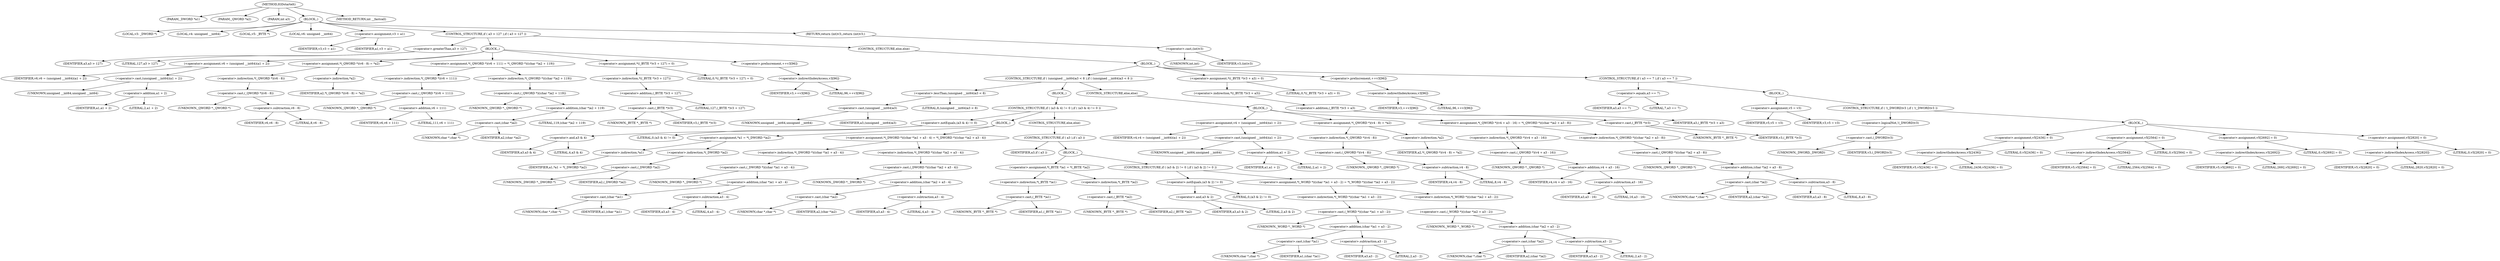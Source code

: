 digraph IGDstartelt {  
"1000105" [label = "(METHOD,IGDstartelt)" ]
"1000106" [label = "(PARAM,_DWORD *a1)" ]
"1000107" [label = "(PARAM,_QWORD *a2)" ]
"1000108" [label = "(PARAM,int a3)" ]
"1000109" [label = "(BLOCK,,)" ]
"1000110" [label = "(LOCAL,v3: _DWORD *)" ]
"1000111" [label = "(LOCAL,v4: unsigned __int64)" ]
"1000112" [label = "(LOCAL,v5: _BYTE *)" ]
"1000113" [label = "(LOCAL,v6: unsigned __int64)" ]
"1000114" [label = "(<operator>.assignment,v3 = a1)" ]
"1000115" [label = "(IDENTIFIER,v3,v3 = a1)" ]
"1000116" [label = "(IDENTIFIER,a1,v3 = a1)" ]
"1000117" [label = "(CONTROL_STRUCTURE,if ( a3 > 127 ),if ( a3 > 127 ))" ]
"1000118" [label = "(<operator>.greaterThan,a3 > 127)" ]
"1000119" [label = "(IDENTIFIER,a3,a3 > 127)" ]
"1000120" [label = "(LITERAL,127,a3 > 127)" ]
"1000121" [label = "(BLOCK,,)" ]
"1000122" [label = "(<operator>.assignment,v6 = (unsigned __int64)(a1 + 2))" ]
"1000123" [label = "(IDENTIFIER,v6,v6 = (unsigned __int64)(a1 + 2))" ]
"1000124" [label = "(<operator>.cast,(unsigned __int64)(a1 + 2))" ]
"1000125" [label = "(UNKNOWN,unsigned __int64,unsigned __int64)" ]
"1000126" [label = "(<operator>.addition,a1 + 2)" ]
"1000127" [label = "(IDENTIFIER,a1,a1 + 2)" ]
"1000128" [label = "(LITERAL,2,a1 + 2)" ]
"1000129" [label = "(<operator>.assignment,*(_QWORD *)(v6 - 8) = *a2)" ]
"1000130" [label = "(<operator>.indirection,*(_QWORD *)(v6 - 8))" ]
"1000131" [label = "(<operator>.cast,(_QWORD *)(v6 - 8))" ]
"1000132" [label = "(UNKNOWN,_QWORD *,_QWORD *)" ]
"1000133" [label = "(<operator>.subtraction,v6 - 8)" ]
"1000134" [label = "(IDENTIFIER,v6,v6 - 8)" ]
"1000135" [label = "(LITERAL,8,v6 - 8)" ]
"1000136" [label = "(<operator>.indirection,*a2)" ]
"1000137" [label = "(IDENTIFIER,a2,*(_QWORD *)(v6 - 8) = *a2)" ]
"1000138" [label = "(<operator>.assignment,*(_QWORD *)(v6 + 111) = *(_QWORD *)((char *)a2 + 119))" ]
"1000139" [label = "(<operator>.indirection,*(_QWORD *)(v6 + 111))" ]
"1000140" [label = "(<operator>.cast,(_QWORD *)(v6 + 111))" ]
"1000141" [label = "(UNKNOWN,_QWORD *,_QWORD *)" ]
"1000142" [label = "(<operator>.addition,v6 + 111)" ]
"1000143" [label = "(IDENTIFIER,v6,v6 + 111)" ]
"1000144" [label = "(LITERAL,111,v6 + 111)" ]
"1000145" [label = "(<operator>.indirection,*(_QWORD *)((char *)a2 + 119))" ]
"1000146" [label = "(<operator>.cast,(_QWORD *)((char *)a2 + 119))" ]
"1000147" [label = "(UNKNOWN,_QWORD *,_QWORD *)" ]
"1000148" [label = "(<operator>.addition,(char *)a2 + 119)" ]
"1000149" [label = "(<operator>.cast,(char *)a2)" ]
"1000150" [label = "(UNKNOWN,char *,char *)" ]
"1000151" [label = "(IDENTIFIER,a2,(char *)a2)" ]
"1000152" [label = "(LITERAL,119,(char *)a2 + 119)" ]
"1000153" [label = "(<operator>.assignment,*((_BYTE *)v3 + 127) = 0)" ]
"1000154" [label = "(<operator>.indirection,*((_BYTE *)v3 + 127))" ]
"1000155" [label = "(<operator>.addition,(_BYTE *)v3 + 127)" ]
"1000156" [label = "(<operator>.cast,(_BYTE *)v3)" ]
"1000157" [label = "(UNKNOWN,_BYTE *,_BYTE *)" ]
"1000158" [label = "(IDENTIFIER,v3,(_BYTE *)v3)" ]
"1000159" [label = "(LITERAL,127,(_BYTE *)v3 + 127)" ]
"1000160" [label = "(LITERAL,0,*((_BYTE *)v3 + 127) = 0)" ]
"1000161" [label = "(<operator>.preIncrement,++v3[96])" ]
"1000162" [label = "(<operator>.indirectIndexAccess,v3[96])" ]
"1000163" [label = "(IDENTIFIER,v3,++v3[96])" ]
"1000164" [label = "(LITERAL,96,++v3[96])" ]
"1000165" [label = "(CONTROL_STRUCTURE,else,else)" ]
"1000166" [label = "(BLOCK,,)" ]
"1000167" [label = "(CONTROL_STRUCTURE,if ( (unsigned __int64)a3 < 8 ),if ( (unsigned __int64)a3 < 8 ))" ]
"1000168" [label = "(<operator>.lessThan,(unsigned __int64)a3 < 8)" ]
"1000169" [label = "(<operator>.cast,(unsigned __int64)a3)" ]
"1000170" [label = "(UNKNOWN,unsigned __int64,unsigned __int64)" ]
"1000171" [label = "(IDENTIFIER,a3,(unsigned __int64)a3)" ]
"1000172" [label = "(LITERAL,8,(unsigned __int64)a3 < 8)" ]
"1000173" [label = "(BLOCK,,)" ]
"1000174" [label = "(CONTROL_STRUCTURE,if ( (a3 & 4) != 0 ),if ( (a3 & 4) != 0 ))" ]
"1000175" [label = "(<operator>.notEquals,(a3 & 4) != 0)" ]
"1000176" [label = "(<operator>.and,a3 & 4)" ]
"1000177" [label = "(IDENTIFIER,a3,a3 & 4)" ]
"1000178" [label = "(LITERAL,4,a3 & 4)" ]
"1000179" [label = "(LITERAL,0,(a3 & 4) != 0)" ]
"1000180" [label = "(BLOCK,,)" ]
"1000181" [label = "(<operator>.assignment,*a1 = *(_DWORD *)a2)" ]
"1000182" [label = "(<operator>.indirection,*a1)" ]
"1000183" [label = "(IDENTIFIER,a1,*a1 = *(_DWORD *)a2)" ]
"1000184" [label = "(<operator>.indirection,*(_DWORD *)a2)" ]
"1000185" [label = "(<operator>.cast,(_DWORD *)a2)" ]
"1000186" [label = "(UNKNOWN,_DWORD *,_DWORD *)" ]
"1000187" [label = "(IDENTIFIER,a2,(_DWORD *)a2)" ]
"1000188" [label = "(<operator>.assignment,*(_DWORD *)((char *)a1 + a3 - 4) = *(_DWORD *)((char *)a2 + a3 - 4))" ]
"1000189" [label = "(<operator>.indirection,*(_DWORD *)((char *)a1 + a3 - 4))" ]
"1000190" [label = "(<operator>.cast,(_DWORD *)((char *)a1 + a3 - 4))" ]
"1000191" [label = "(UNKNOWN,_DWORD *,_DWORD *)" ]
"1000192" [label = "(<operator>.addition,(char *)a1 + a3 - 4)" ]
"1000193" [label = "(<operator>.cast,(char *)a1)" ]
"1000194" [label = "(UNKNOWN,char *,char *)" ]
"1000195" [label = "(IDENTIFIER,a1,(char *)a1)" ]
"1000196" [label = "(<operator>.subtraction,a3 - 4)" ]
"1000197" [label = "(IDENTIFIER,a3,a3 - 4)" ]
"1000198" [label = "(LITERAL,4,a3 - 4)" ]
"1000199" [label = "(<operator>.indirection,*(_DWORD *)((char *)a2 + a3 - 4))" ]
"1000200" [label = "(<operator>.cast,(_DWORD *)((char *)a2 + a3 - 4))" ]
"1000201" [label = "(UNKNOWN,_DWORD *,_DWORD *)" ]
"1000202" [label = "(<operator>.addition,(char *)a2 + a3 - 4)" ]
"1000203" [label = "(<operator>.cast,(char *)a2)" ]
"1000204" [label = "(UNKNOWN,char *,char *)" ]
"1000205" [label = "(IDENTIFIER,a2,(char *)a2)" ]
"1000206" [label = "(<operator>.subtraction,a3 - 4)" ]
"1000207" [label = "(IDENTIFIER,a3,a3 - 4)" ]
"1000208" [label = "(LITERAL,4,a3 - 4)" ]
"1000209" [label = "(CONTROL_STRUCTURE,else,else)" ]
"1000210" [label = "(CONTROL_STRUCTURE,if ( a3 ),if ( a3 ))" ]
"1000211" [label = "(IDENTIFIER,a3,if ( a3 ))" ]
"1000212" [label = "(BLOCK,,)" ]
"1000213" [label = "(<operator>.assignment,*(_BYTE *)a1 = *(_BYTE *)a2)" ]
"1000214" [label = "(<operator>.indirection,*(_BYTE *)a1)" ]
"1000215" [label = "(<operator>.cast,(_BYTE *)a1)" ]
"1000216" [label = "(UNKNOWN,_BYTE *,_BYTE *)" ]
"1000217" [label = "(IDENTIFIER,a1,(_BYTE *)a1)" ]
"1000218" [label = "(<operator>.indirection,*(_BYTE *)a2)" ]
"1000219" [label = "(<operator>.cast,(_BYTE *)a2)" ]
"1000220" [label = "(UNKNOWN,_BYTE *,_BYTE *)" ]
"1000221" [label = "(IDENTIFIER,a2,(_BYTE *)a2)" ]
"1000222" [label = "(CONTROL_STRUCTURE,if ( (a3 & 2) != 0 ),if ( (a3 & 2) != 0 ))" ]
"1000223" [label = "(<operator>.notEquals,(a3 & 2) != 0)" ]
"1000224" [label = "(<operator>.and,a3 & 2)" ]
"1000225" [label = "(IDENTIFIER,a3,a3 & 2)" ]
"1000226" [label = "(LITERAL,2,a3 & 2)" ]
"1000227" [label = "(LITERAL,0,(a3 & 2) != 0)" ]
"1000228" [label = "(<operator>.assignment,*(_WORD *)((char *)a1 + a3 - 2) = *(_WORD *)((char *)a2 + a3 - 2))" ]
"1000229" [label = "(<operator>.indirection,*(_WORD *)((char *)a1 + a3 - 2))" ]
"1000230" [label = "(<operator>.cast,(_WORD *)((char *)a1 + a3 - 2))" ]
"1000231" [label = "(UNKNOWN,_WORD *,_WORD *)" ]
"1000232" [label = "(<operator>.addition,(char *)a1 + a3 - 2)" ]
"1000233" [label = "(<operator>.cast,(char *)a1)" ]
"1000234" [label = "(UNKNOWN,char *,char *)" ]
"1000235" [label = "(IDENTIFIER,a1,(char *)a1)" ]
"1000236" [label = "(<operator>.subtraction,a3 - 2)" ]
"1000237" [label = "(IDENTIFIER,a3,a3 - 2)" ]
"1000238" [label = "(LITERAL,2,a3 - 2)" ]
"1000239" [label = "(<operator>.indirection,*(_WORD *)((char *)a2 + a3 - 2))" ]
"1000240" [label = "(<operator>.cast,(_WORD *)((char *)a2 + a3 - 2))" ]
"1000241" [label = "(UNKNOWN,_WORD *,_WORD *)" ]
"1000242" [label = "(<operator>.addition,(char *)a2 + a3 - 2)" ]
"1000243" [label = "(<operator>.cast,(char *)a2)" ]
"1000244" [label = "(UNKNOWN,char *,char *)" ]
"1000245" [label = "(IDENTIFIER,a2,(char *)a2)" ]
"1000246" [label = "(<operator>.subtraction,a3 - 2)" ]
"1000247" [label = "(IDENTIFIER,a3,a3 - 2)" ]
"1000248" [label = "(LITERAL,2,a3 - 2)" ]
"1000249" [label = "(CONTROL_STRUCTURE,else,else)" ]
"1000250" [label = "(BLOCK,,)" ]
"1000251" [label = "(<operator>.assignment,v4 = (unsigned __int64)(a1 + 2))" ]
"1000252" [label = "(IDENTIFIER,v4,v4 = (unsigned __int64)(a1 + 2))" ]
"1000253" [label = "(<operator>.cast,(unsigned __int64)(a1 + 2))" ]
"1000254" [label = "(UNKNOWN,unsigned __int64,unsigned __int64)" ]
"1000255" [label = "(<operator>.addition,a1 + 2)" ]
"1000256" [label = "(IDENTIFIER,a1,a1 + 2)" ]
"1000257" [label = "(LITERAL,2,a1 + 2)" ]
"1000258" [label = "(<operator>.assignment,*(_QWORD *)(v4 - 8) = *a2)" ]
"1000259" [label = "(<operator>.indirection,*(_QWORD *)(v4 - 8))" ]
"1000260" [label = "(<operator>.cast,(_QWORD *)(v4 - 8))" ]
"1000261" [label = "(UNKNOWN,_QWORD *,_QWORD *)" ]
"1000262" [label = "(<operator>.subtraction,v4 - 8)" ]
"1000263" [label = "(IDENTIFIER,v4,v4 - 8)" ]
"1000264" [label = "(LITERAL,8,v4 - 8)" ]
"1000265" [label = "(<operator>.indirection,*a2)" ]
"1000266" [label = "(IDENTIFIER,a2,*(_QWORD *)(v4 - 8) = *a2)" ]
"1000267" [label = "(<operator>.assignment,*(_QWORD *)(v4 + a3 - 16) = *(_QWORD *)((char *)a2 + a3 - 8))" ]
"1000268" [label = "(<operator>.indirection,*(_QWORD *)(v4 + a3 - 16))" ]
"1000269" [label = "(<operator>.cast,(_QWORD *)(v4 + a3 - 16))" ]
"1000270" [label = "(UNKNOWN,_QWORD *,_QWORD *)" ]
"1000271" [label = "(<operator>.addition,v4 + a3 - 16)" ]
"1000272" [label = "(IDENTIFIER,v4,v4 + a3 - 16)" ]
"1000273" [label = "(<operator>.subtraction,a3 - 16)" ]
"1000274" [label = "(IDENTIFIER,a3,a3 - 16)" ]
"1000275" [label = "(LITERAL,16,a3 - 16)" ]
"1000276" [label = "(<operator>.indirection,*(_QWORD *)((char *)a2 + a3 - 8))" ]
"1000277" [label = "(<operator>.cast,(_QWORD *)((char *)a2 + a3 - 8))" ]
"1000278" [label = "(UNKNOWN,_QWORD *,_QWORD *)" ]
"1000279" [label = "(<operator>.addition,(char *)a2 + a3 - 8)" ]
"1000280" [label = "(<operator>.cast,(char *)a2)" ]
"1000281" [label = "(UNKNOWN,char *,char *)" ]
"1000282" [label = "(IDENTIFIER,a2,(char *)a2)" ]
"1000283" [label = "(<operator>.subtraction,a3 - 8)" ]
"1000284" [label = "(IDENTIFIER,a3,a3 - 8)" ]
"1000285" [label = "(LITERAL,8,a3 - 8)" ]
"1000286" [label = "(<operator>.assignment,*((_BYTE *)v3 + a3) = 0)" ]
"1000287" [label = "(<operator>.indirection,*((_BYTE *)v3 + a3))" ]
"1000288" [label = "(<operator>.addition,(_BYTE *)v3 + a3)" ]
"1000289" [label = "(<operator>.cast,(_BYTE *)v3)" ]
"1000290" [label = "(UNKNOWN,_BYTE *,_BYTE *)" ]
"1000291" [label = "(IDENTIFIER,v3,(_BYTE *)v3)" ]
"1000292" [label = "(IDENTIFIER,a3,(_BYTE *)v3 + a3)" ]
"1000293" [label = "(LITERAL,0,*((_BYTE *)v3 + a3) = 0)" ]
"1000294" [label = "(<operator>.preIncrement,++v3[96])" ]
"1000295" [label = "(<operator>.indirectIndexAccess,v3[96])" ]
"1000296" [label = "(IDENTIFIER,v3,++v3[96])" ]
"1000297" [label = "(LITERAL,96,++v3[96])" ]
"1000298" [label = "(CONTROL_STRUCTURE,if ( a3 == 7 ),if ( a3 == 7 ))" ]
"1000299" [label = "(<operator>.equals,a3 == 7)" ]
"1000300" [label = "(IDENTIFIER,a3,a3 == 7)" ]
"1000301" [label = "(LITERAL,7,a3 == 7)" ]
"1000302" [label = "(BLOCK,,)" ]
"1000303" [label = "(<operator>.assignment,v5 = v3)" ]
"1000304" [label = "(IDENTIFIER,v5,v5 = v3)" ]
"1000305" [label = "(IDENTIFIER,v3,v5 = v3)" ]
"1000306" [label = "(CONTROL_STRUCTURE,if ( !(_DWORD)v3 ),if ( !(_DWORD)v3 ))" ]
"1000307" [label = "(<operator>.logicalNot,!(_DWORD)v3)" ]
"1000308" [label = "(<operator>.cast,(_DWORD)v3)" ]
"1000309" [label = "(UNKNOWN,_DWORD,_DWORD)" ]
"1000310" [label = "(IDENTIFIER,v3,(_DWORD)v3)" ]
"1000311" [label = "(BLOCK,,)" ]
"1000312" [label = "(<operator>.assignment,v5[2436] = 0)" ]
"1000313" [label = "(<operator>.indirectIndexAccess,v5[2436])" ]
"1000314" [label = "(IDENTIFIER,v5,v5[2436] = 0)" ]
"1000315" [label = "(LITERAL,2436,v5[2436] = 0)" ]
"1000316" [label = "(LITERAL,0,v5[2436] = 0)" ]
"1000317" [label = "(<operator>.assignment,v5[2564] = 0)" ]
"1000318" [label = "(<operator>.indirectIndexAccess,v5[2564])" ]
"1000319" [label = "(IDENTIFIER,v5,v5[2564] = 0)" ]
"1000320" [label = "(LITERAL,2564,v5[2564] = 0)" ]
"1000321" [label = "(LITERAL,0,v5[2564] = 0)" ]
"1000322" [label = "(<operator>.assignment,v5[2692] = 0)" ]
"1000323" [label = "(<operator>.indirectIndexAccess,v5[2692])" ]
"1000324" [label = "(IDENTIFIER,v5,v5[2692] = 0)" ]
"1000325" [label = "(LITERAL,2692,v5[2692] = 0)" ]
"1000326" [label = "(LITERAL,0,v5[2692] = 0)" ]
"1000327" [label = "(<operator>.assignment,v5[2820] = 0)" ]
"1000328" [label = "(<operator>.indirectIndexAccess,v5[2820])" ]
"1000329" [label = "(IDENTIFIER,v5,v5[2820] = 0)" ]
"1000330" [label = "(LITERAL,2820,v5[2820] = 0)" ]
"1000331" [label = "(LITERAL,0,v5[2820] = 0)" ]
"1000332" [label = "(RETURN,return (int)v3;,return (int)v3;)" ]
"1000333" [label = "(<operator>.cast,(int)v3)" ]
"1000334" [label = "(UNKNOWN,int,int)" ]
"1000335" [label = "(IDENTIFIER,v3,(int)v3)" ]
"1000336" [label = "(METHOD_RETURN,int __fastcall)" ]
  "1000105" -> "1000106" 
  "1000105" -> "1000107" 
  "1000105" -> "1000108" 
  "1000105" -> "1000109" 
  "1000105" -> "1000336" 
  "1000109" -> "1000110" 
  "1000109" -> "1000111" 
  "1000109" -> "1000112" 
  "1000109" -> "1000113" 
  "1000109" -> "1000114" 
  "1000109" -> "1000117" 
  "1000109" -> "1000332" 
  "1000114" -> "1000115" 
  "1000114" -> "1000116" 
  "1000117" -> "1000118" 
  "1000117" -> "1000121" 
  "1000117" -> "1000165" 
  "1000118" -> "1000119" 
  "1000118" -> "1000120" 
  "1000121" -> "1000122" 
  "1000121" -> "1000129" 
  "1000121" -> "1000138" 
  "1000121" -> "1000153" 
  "1000121" -> "1000161" 
  "1000122" -> "1000123" 
  "1000122" -> "1000124" 
  "1000124" -> "1000125" 
  "1000124" -> "1000126" 
  "1000126" -> "1000127" 
  "1000126" -> "1000128" 
  "1000129" -> "1000130" 
  "1000129" -> "1000136" 
  "1000130" -> "1000131" 
  "1000131" -> "1000132" 
  "1000131" -> "1000133" 
  "1000133" -> "1000134" 
  "1000133" -> "1000135" 
  "1000136" -> "1000137" 
  "1000138" -> "1000139" 
  "1000138" -> "1000145" 
  "1000139" -> "1000140" 
  "1000140" -> "1000141" 
  "1000140" -> "1000142" 
  "1000142" -> "1000143" 
  "1000142" -> "1000144" 
  "1000145" -> "1000146" 
  "1000146" -> "1000147" 
  "1000146" -> "1000148" 
  "1000148" -> "1000149" 
  "1000148" -> "1000152" 
  "1000149" -> "1000150" 
  "1000149" -> "1000151" 
  "1000153" -> "1000154" 
  "1000153" -> "1000160" 
  "1000154" -> "1000155" 
  "1000155" -> "1000156" 
  "1000155" -> "1000159" 
  "1000156" -> "1000157" 
  "1000156" -> "1000158" 
  "1000161" -> "1000162" 
  "1000162" -> "1000163" 
  "1000162" -> "1000164" 
  "1000165" -> "1000166" 
  "1000166" -> "1000167" 
  "1000166" -> "1000286" 
  "1000166" -> "1000294" 
  "1000166" -> "1000298" 
  "1000167" -> "1000168" 
  "1000167" -> "1000173" 
  "1000167" -> "1000249" 
  "1000168" -> "1000169" 
  "1000168" -> "1000172" 
  "1000169" -> "1000170" 
  "1000169" -> "1000171" 
  "1000173" -> "1000174" 
  "1000174" -> "1000175" 
  "1000174" -> "1000180" 
  "1000174" -> "1000209" 
  "1000175" -> "1000176" 
  "1000175" -> "1000179" 
  "1000176" -> "1000177" 
  "1000176" -> "1000178" 
  "1000180" -> "1000181" 
  "1000180" -> "1000188" 
  "1000181" -> "1000182" 
  "1000181" -> "1000184" 
  "1000182" -> "1000183" 
  "1000184" -> "1000185" 
  "1000185" -> "1000186" 
  "1000185" -> "1000187" 
  "1000188" -> "1000189" 
  "1000188" -> "1000199" 
  "1000189" -> "1000190" 
  "1000190" -> "1000191" 
  "1000190" -> "1000192" 
  "1000192" -> "1000193" 
  "1000192" -> "1000196" 
  "1000193" -> "1000194" 
  "1000193" -> "1000195" 
  "1000196" -> "1000197" 
  "1000196" -> "1000198" 
  "1000199" -> "1000200" 
  "1000200" -> "1000201" 
  "1000200" -> "1000202" 
  "1000202" -> "1000203" 
  "1000202" -> "1000206" 
  "1000203" -> "1000204" 
  "1000203" -> "1000205" 
  "1000206" -> "1000207" 
  "1000206" -> "1000208" 
  "1000209" -> "1000210" 
  "1000210" -> "1000211" 
  "1000210" -> "1000212" 
  "1000212" -> "1000213" 
  "1000212" -> "1000222" 
  "1000213" -> "1000214" 
  "1000213" -> "1000218" 
  "1000214" -> "1000215" 
  "1000215" -> "1000216" 
  "1000215" -> "1000217" 
  "1000218" -> "1000219" 
  "1000219" -> "1000220" 
  "1000219" -> "1000221" 
  "1000222" -> "1000223" 
  "1000222" -> "1000228" 
  "1000223" -> "1000224" 
  "1000223" -> "1000227" 
  "1000224" -> "1000225" 
  "1000224" -> "1000226" 
  "1000228" -> "1000229" 
  "1000228" -> "1000239" 
  "1000229" -> "1000230" 
  "1000230" -> "1000231" 
  "1000230" -> "1000232" 
  "1000232" -> "1000233" 
  "1000232" -> "1000236" 
  "1000233" -> "1000234" 
  "1000233" -> "1000235" 
  "1000236" -> "1000237" 
  "1000236" -> "1000238" 
  "1000239" -> "1000240" 
  "1000240" -> "1000241" 
  "1000240" -> "1000242" 
  "1000242" -> "1000243" 
  "1000242" -> "1000246" 
  "1000243" -> "1000244" 
  "1000243" -> "1000245" 
  "1000246" -> "1000247" 
  "1000246" -> "1000248" 
  "1000249" -> "1000250" 
  "1000250" -> "1000251" 
  "1000250" -> "1000258" 
  "1000250" -> "1000267" 
  "1000251" -> "1000252" 
  "1000251" -> "1000253" 
  "1000253" -> "1000254" 
  "1000253" -> "1000255" 
  "1000255" -> "1000256" 
  "1000255" -> "1000257" 
  "1000258" -> "1000259" 
  "1000258" -> "1000265" 
  "1000259" -> "1000260" 
  "1000260" -> "1000261" 
  "1000260" -> "1000262" 
  "1000262" -> "1000263" 
  "1000262" -> "1000264" 
  "1000265" -> "1000266" 
  "1000267" -> "1000268" 
  "1000267" -> "1000276" 
  "1000268" -> "1000269" 
  "1000269" -> "1000270" 
  "1000269" -> "1000271" 
  "1000271" -> "1000272" 
  "1000271" -> "1000273" 
  "1000273" -> "1000274" 
  "1000273" -> "1000275" 
  "1000276" -> "1000277" 
  "1000277" -> "1000278" 
  "1000277" -> "1000279" 
  "1000279" -> "1000280" 
  "1000279" -> "1000283" 
  "1000280" -> "1000281" 
  "1000280" -> "1000282" 
  "1000283" -> "1000284" 
  "1000283" -> "1000285" 
  "1000286" -> "1000287" 
  "1000286" -> "1000293" 
  "1000287" -> "1000288" 
  "1000288" -> "1000289" 
  "1000288" -> "1000292" 
  "1000289" -> "1000290" 
  "1000289" -> "1000291" 
  "1000294" -> "1000295" 
  "1000295" -> "1000296" 
  "1000295" -> "1000297" 
  "1000298" -> "1000299" 
  "1000298" -> "1000302" 
  "1000299" -> "1000300" 
  "1000299" -> "1000301" 
  "1000302" -> "1000303" 
  "1000302" -> "1000306" 
  "1000303" -> "1000304" 
  "1000303" -> "1000305" 
  "1000306" -> "1000307" 
  "1000306" -> "1000311" 
  "1000307" -> "1000308" 
  "1000308" -> "1000309" 
  "1000308" -> "1000310" 
  "1000311" -> "1000312" 
  "1000311" -> "1000317" 
  "1000311" -> "1000322" 
  "1000311" -> "1000327" 
  "1000312" -> "1000313" 
  "1000312" -> "1000316" 
  "1000313" -> "1000314" 
  "1000313" -> "1000315" 
  "1000317" -> "1000318" 
  "1000317" -> "1000321" 
  "1000318" -> "1000319" 
  "1000318" -> "1000320" 
  "1000322" -> "1000323" 
  "1000322" -> "1000326" 
  "1000323" -> "1000324" 
  "1000323" -> "1000325" 
  "1000327" -> "1000328" 
  "1000327" -> "1000331" 
  "1000328" -> "1000329" 
  "1000328" -> "1000330" 
  "1000332" -> "1000333" 
  "1000333" -> "1000334" 
  "1000333" -> "1000335" 
}

